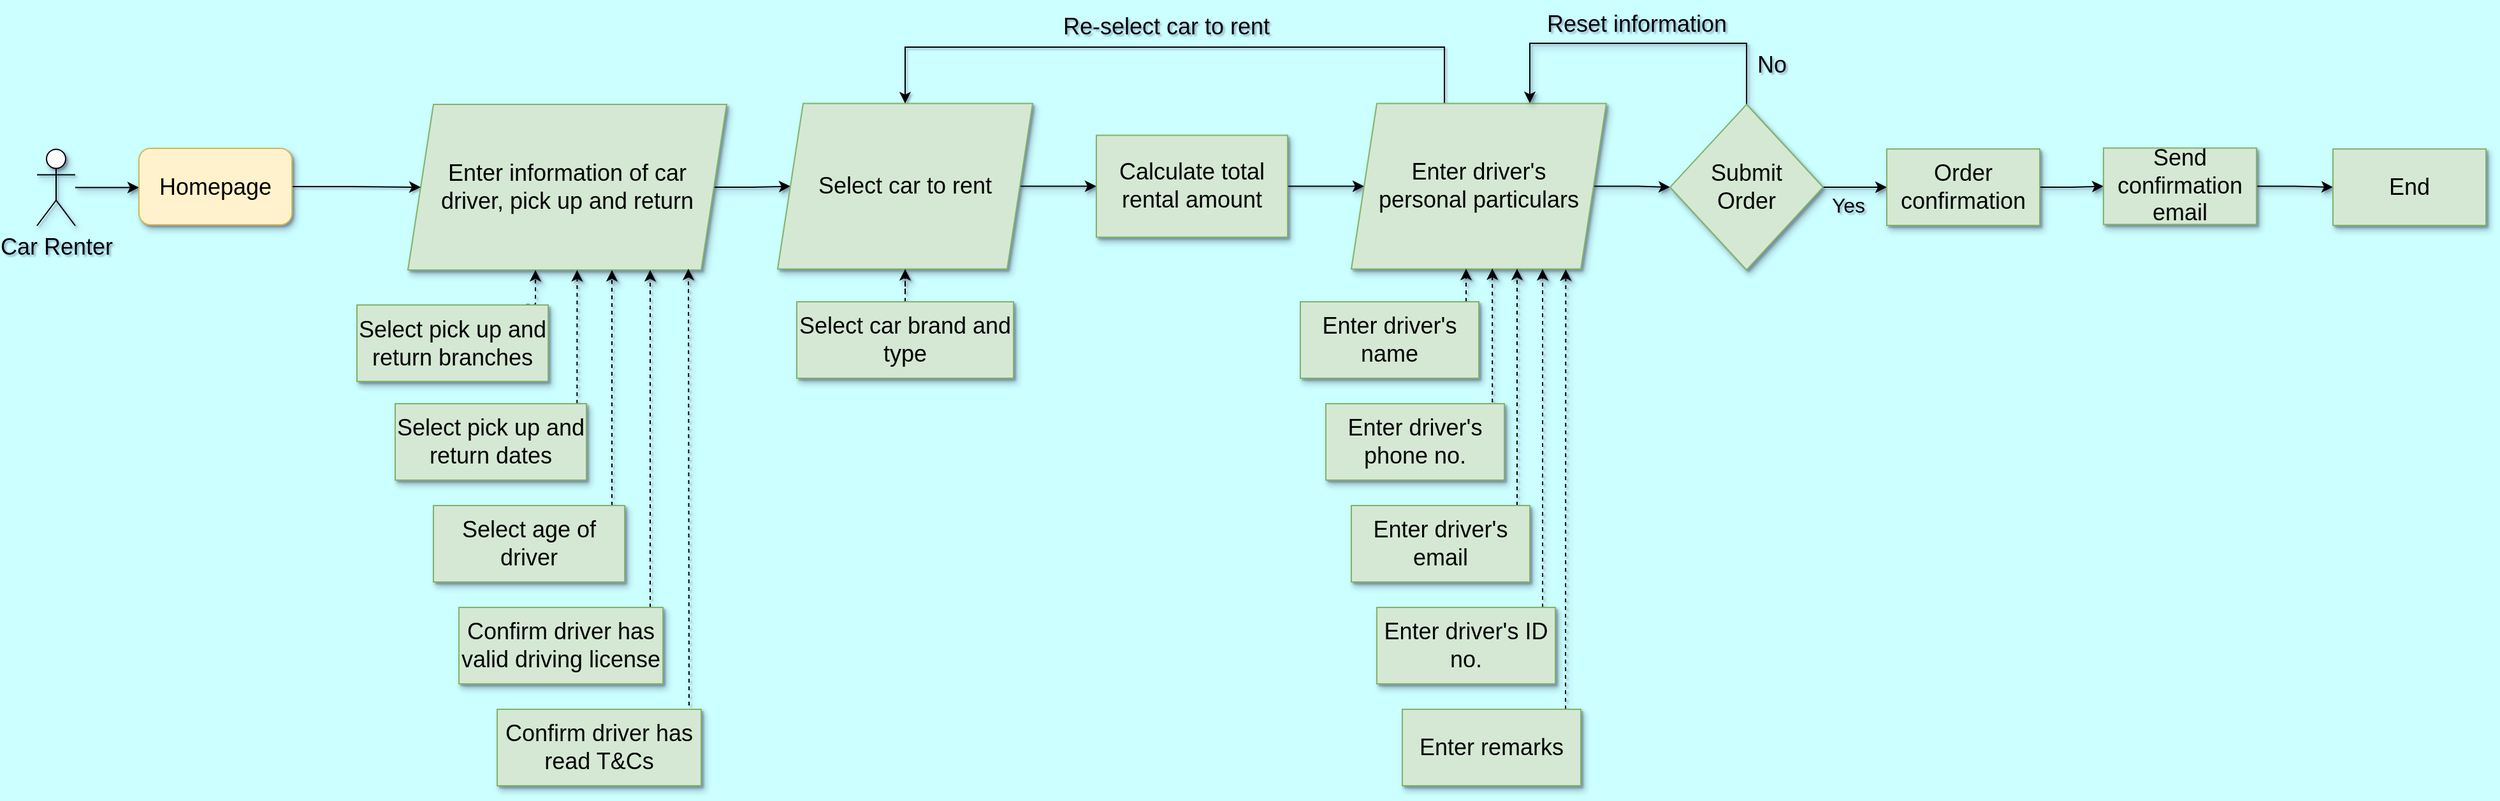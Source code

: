 <mxfile version="20.2.3" type="device"><diagram id="WsaAqYL5QrZh1MTs-457" name="Page-1"><mxGraphModel dx="6595" dy="2050" grid="0" gridSize="10" guides="1" tooltips="1" connect="1" arrows="1" fold="1" page="0" pageScale="1" pageWidth="2500" pageHeight="827" background="#CCFFFF" math="0" shadow="1"><root><mxCell id="0"/><mxCell id="1" parent="0"/><mxCell id="ePE7i9SFc8uEp5SALIoM-14" style="edgeStyle=orthogonalEdgeStyle;rounded=0;orthogonalLoop=1;jettySize=auto;html=1;entryX=0;entryY=0.5;entryDx=0;entryDy=0;fontSize=18;shadow=1;" parent="1" source="ePE7i9SFc8uEp5SALIoM-6" edge="1"><mxGeometry relative="1" as="geometry"><mxPoint x="-3651" y="-118.75" as="targetPoint"/></mxGeometry></mxCell><mxCell id="ePE7i9SFc8uEp5SALIoM-6" value="&lt;font style=&quot;font-size: 18px;&quot;&gt;Car Renter&lt;/font&gt;" style="shape=umlActor;verticalLabelPosition=bottom;verticalAlign=top;html=1;outlineConnect=0;rounded=0;shadow=1;" parent="1" vertex="1"><mxGeometry x="-3731" y="-148.75" width="30" height="60" as="geometry"/></mxCell><mxCell id="ePE7i9SFc8uEp5SALIoM-36" style="edgeStyle=orthogonalEdgeStyle;rounded=0;orthogonalLoop=1;jettySize=auto;html=1;fontSize=18;shadow=1;" parent="1" source="ePE7i9SFc8uEp5SALIoM-18" target="ePE7i9SFc8uEp5SALIoM-35" edge="1"><mxGeometry relative="1" as="geometry"/></mxCell><mxCell id="ePE7i9SFc8uEp5SALIoM-18" value="&lt;div&gt;Enter information of car&lt;/div&gt;&lt;div&gt;driver, pick up and return&lt;br&gt;&lt;/div&gt;" style="shape=parallelogram;perimeter=parallelogramPerimeter;whiteSpace=wrap;html=1;fixedSize=1;fontSize=18;fillColor=#d5e8d4;strokeColor=#82b366;rounded=0;shadow=1;" parent="1" vertex="1"><mxGeometry x="-3440" y="-184" width="250" height="130" as="geometry"/></mxCell><mxCell id="ePE7i9SFc8uEp5SALIoM-30" style="edgeStyle=orthogonalEdgeStyle;rounded=0;orthogonalLoop=1;jettySize=auto;html=1;dashed=1;fontSize=18;exitX=0.884;exitY=0.012;exitDx=0;exitDy=0;exitPerimeter=0;shadow=1;" parent="1" edge="1"><mxGeometry relative="1" as="geometry"><mxPoint x="-3340" y="-54" as="targetPoint"/><mxPoint x="-3347.4" y="-26.78" as="sourcePoint"/><Array as="points"><mxPoint x="-3340" y="-27"/><mxPoint x="-3340" y="-54"/></Array></mxGeometry></mxCell><mxCell id="ePE7i9SFc8uEp5SALIoM-21" value="Select pick up and return branches" style="rounded=0;whiteSpace=wrap;html=1;fontSize=18;fillColor=#d5e8d4;strokeColor=#82b366;shadow=1;" parent="1" vertex="1"><mxGeometry x="-3480" y="-26.5" width="150" height="60" as="geometry"/></mxCell><mxCell id="ePE7i9SFc8uEp5SALIoM-31" style="edgeStyle=orthogonalEdgeStyle;rounded=0;orthogonalLoop=1;jettySize=auto;html=1;dashed=1;fontSize=18;exitX=0.951;exitY=0.001;exitDx=0;exitDy=0;exitPerimeter=0;shadow=1;" parent="1" source="ePE7i9SFc8uEp5SALIoM-22" target="ePE7i9SFc8uEp5SALIoM-18" edge="1"><mxGeometry relative="1" as="geometry"><Array as="points"><mxPoint x="-3307" y="-29"/><mxPoint x="-3307" y="-29"/></Array></mxGeometry></mxCell><mxCell id="ePE7i9SFc8uEp5SALIoM-22" value="Select pick up and return dates" style="rounded=0;whiteSpace=wrap;html=1;fontSize=18;fillColor=#d5e8d4;strokeColor=#82b366;shadow=1;" parent="1" vertex="1"><mxGeometry x="-3450" y="51" width="150" height="60" as="geometry"/></mxCell><mxCell id="ePE7i9SFc8uEp5SALIoM-32" style="edgeStyle=orthogonalEdgeStyle;rounded=0;orthogonalLoop=1;jettySize=auto;html=1;dashed=1;fontSize=18;shadow=1;" parent="1" source="ePE7i9SFc8uEp5SALIoM-23" target="ePE7i9SFc8uEp5SALIoM-18" edge="1"><mxGeometry relative="1" as="geometry"><mxPoint x="-3270" y="-49" as="targetPoint"/><Array as="points"><mxPoint x="-3280" y="-19"/><mxPoint x="-3280" y="-19"/></Array></mxGeometry></mxCell><mxCell id="ePE7i9SFc8uEp5SALIoM-23" value="Select age of driver" style="rounded=0;whiteSpace=wrap;html=1;fontSize=18;fillColor=#d5e8d4;strokeColor=#82b366;shadow=1;" parent="1" vertex="1"><mxGeometry x="-3420" y="131" width="150" height="60" as="geometry"/></mxCell><mxCell id="ePE7i9SFc8uEp5SALIoM-33" style="edgeStyle=orthogonalEdgeStyle;rounded=0;orthogonalLoop=1;jettySize=auto;html=1;dashed=1;fontSize=18;shadow=1;" parent="1" source="ePE7i9SFc8uEp5SALIoM-24" target="ePE7i9SFc8uEp5SALIoM-18" edge="1"><mxGeometry relative="1" as="geometry"><mxPoint x="-3240" y="-59" as="targetPoint"/><Array as="points"><mxPoint x="-3250" y="-29"/><mxPoint x="-3250" y="-29"/></Array></mxGeometry></mxCell><mxCell id="ePE7i9SFc8uEp5SALIoM-24" value="Confirm driver has valid driving license" style="rounded=0;whiteSpace=wrap;html=1;fontSize=18;fillColor=#d5e8d4;strokeColor=#82b366;shadow=1;" parent="1" vertex="1"><mxGeometry x="-3400" y="211" width="160" height="60" as="geometry"/></mxCell><mxCell id="ePE7i9SFc8uEp5SALIoM-34" style="edgeStyle=orthogonalEdgeStyle;rounded=0;orthogonalLoop=1;jettySize=auto;html=1;dashed=1;fontSize=18;entryX=0.88;entryY=0.967;entryDx=0;entryDy=0;entryPerimeter=0;shadow=1;" parent="1" edge="1"><mxGeometry relative="1" as="geometry"><mxPoint x="-3220" y="-55.04" as="targetPoint"/><mxPoint x="-3290" y="295" as="sourcePoint"/><Array as="points"/></mxGeometry></mxCell><mxCell id="ePE7i9SFc8uEp5SALIoM-25" value="Confirm driver has read T&amp;amp;Cs" style="rounded=0;whiteSpace=wrap;html=1;fontSize=18;fillColor=#d5e8d4;strokeColor=#82b366;shadow=1;" parent="1" vertex="1"><mxGeometry x="-3370" y="291" width="160" height="60" as="geometry"/></mxCell><mxCell id="ePE7i9SFc8uEp5SALIoM-40" style="edgeStyle=orthogonalEdgeStyle;rounded=0;orthogonalLoop=1;jettySize=auto;html=1;entryX=0;entryY=0.5;entryDx=0;entryDy=0;fontSize=18;shadow=1;" parent="1" source="ePE7i9SFc8uEp5SALIoM-35" target="ePE7i9SFc8uEp5SALIoM-39" edge="1"><mxGeometry relative="1" as="geometry"/></mxCell><mxCell id="ePE7i9SFc8uEp5SALIoM-35" value="Select car to rent" style="shape=parallelogram;perimeter=parallelogramPerimeter;whiteSpace=wrap;html=1;fixedSize=1;fontSize=18;fillColor=#d5e8d4;strokeColor=#82b366;rounded=0;shadow=1;" parent="1" vertex="1"><mxGeometry x="-3150" y="-184.75" width="200" height="130" as="geometry"/></mxCell><mxCell id="ePE7i9SFc8uEp5SALIoM-38" value="" style="edgeStyle=orthogonalEdgeStyle;rounded=0;orthogonalLoop=1;jettySize=auto;html=1;fontSize=18;dashed=1;shadow=1;" parent="1" source="ePE7i9SFc8uEp5SALIoM-37" target="ePE7i9SFc8uEp5SALIoM-35" edge="1"><mxGeometry relative="1" as="geometry"/></mxCell><mxCell id="ePE7i9SFc8uEp5SALIoM-37" value="Select car brand and type" style="rounded=0;whiteSpace=wrap;html=1;fontSize=18;fillColor=#d5e8d4;strokeColor=#82b366;shadow=1;" parent="1" vertex="1"><mxGeometry x="-3135" y="-29" width="170" height="60" as="geometry"/></mxCell><mxCell id="ePE7i9SFc8uEp5SALIoM-43" style="edgeStyle=orthogonalEdgeStyle;rounded=0;orthogonalLoop=1;jettySize=auto;html=1;entryX=0;entryY=0.5;entryDx=0;entryDy=0;fontSize=18;shadow=1;" parent="1" source="ePE7i9SFc8uEp5SALIoM-39" target="ePE7i9SFc8uEp5SALIoM-42" edge="1"><mxGeometry relative="1" as="geometry"/></mxCell><mxCell id="ePE7i9SFc8uEp5SALIoM-39" value="Calculate total rental amount" style="rounded=0;whiteSpace=wrap;html=1;fontSize=18;fillColor=#d5e8d4;strokeColor=#82b366;shadow=1;" parent="1" vertex="1"><mxGeometry x="-2900" y="-159.75" width="150" height="80" as="geometry"/></mxCell><mxCell id="ePE7i9SFc8uEp5SALIoM-49" style="edgeStyle=orthogonalEdgeStyle;rounded=0;orthogonalLoop=1;jettySize=auto;html=1;entryX=0;entryY=0.5;entryDx=0;entryDy=0;fontSize=18;shadow=1;" parent="1" source="ePE7i9SFc8uEp5SALIoM-42" target="ePE7i9SFc8uEp5SALIoM-48" edge="1"><mxGeometry relative="1" as="geometry"/></mxCell><mxCell id="WUmvGGUVYZybde3wajhA-2" style="edgeStyle=orthogonalEdgeStyle;rounded=0;orthogonalLoop=1;jettySize=auto;html=1;entryX=0.5;entryY=0;entryDx=0;entryDy=0;fontSize=18;exitX=0.365;exitY=0.006;exitDx=0;exitDy=0;exitPerimeter=0;" edge="1" parent="1" source="ePE7i9SFc8uEp5SALIoM-42" target="ePE7i9SFc8uEp5SALIoM-35"><mxGeometry relative="1" as="geometry"><Array as="points"><mxPoint x="-2627" y="-229"/><mxPoint x="-3050" y="-229"/></Array></mxGeometry></mxCell><mxCell id="ePE7i9SFc8uEp5SALIoM-42" value="&lt;div&gt;Enter driver's&lt;/div&gt;&lt;div&gt;personal particulars&lt;br&gt;&lt;/div&gt;" style="shape=parallelogram;perimeter=parallelogramPerimeter;whiteSpace=wrap;html=1;fixedSize=1;fontSize=18;fillColor=#d5e8d4;strokeColor=#82b366;rounded=0;shadow=1;" parent="1" vertex="1"><mxGeometry x="-2700" y="-184.75" width="200" height="130" as="geometry"/></mxCell><mxCell id="ePE7i9SFc8uEp5SALIoM-47" style="edgeStyle=orthogonalEdgeStyle;rounded=0;orthogonalLoop=1;jettySize=auto;html=1;dashed=1;fontSize=18;shadow=1;" parent="1" source="ePE7i9SFc8uEp5SALIoM-44" edge="1"><mxGeometry relative="1" as="geometry"><mxPoint x="-2610" y="-55" as="targetPoint"/><Array as="points"><mxPoint x="-2610" y="-55"/></Array></mxGeometry></mxCell><mxCell id="ePE7i9SFc8uEp5SALIoM-44" value="Enter driver's name" style="rounded=0;whiteSpace=wrap;html=1;fontSize=18;fillColor=#d5e8d4;strokeColor=#82b366;shadow=1;" parent="1" vertex="1"><mxGeometry x="-2740" y="-29" width="140" height="60" as="geometry"/></mxCell><mxCell id="ePE7i9SFc8uEp5SALIoM-50" style="edgeStyle=orthogonalEdgeStyle;rounded=0;orthogonalLoop=1;jettySize=auto;html=1;fontSize=18;shadow=1;" parent="1" source="ePE7i9SFc8uEp5SALIoM-48" edge="1"><mxGeometry relative="1" as="geometry"><Array as="points"><mxPoint x="-2390" y="-232"/><mxPoint x="-2560" y="-232"/></Array><mxPoint x="-2560" y="-185" as="targetPoint"/></mxGeometry></mxCell><mxCell id="ePE7i9SFc8uEp5SALIoM-53" style="edgeStyle=orthogonalEdgeStyle;rounded=0;orthogonalLoop=1;jettySize=auto;html=1;entryX=0;entryY=0.5;entryDx=0;entryDy=0;fontSize=18;shadow=1;" parent="1" source="ePE7i9SFc8uEp5SALIoM-48" target="ePE7i9SFc8uEp5SALIoM-52" edge="1"><mxGeometry relative="1" as="geometry"/></mxCell><mxCell id="ePE7i9SFc8uEp5SALIoM-48" value="&lt;div&gt;Submit&lt;/div&gt;&lt;div&gt;Order&lt;br&gt;&lt;/div&gt;" style="rhombus;whiteSpace=wrap;html=1;fontSize=18;fillColor=#d5e8d4;strokeColor=#82b366;rounded=0;shadow=1;" parent="1" vertex="1"><mxGeometry x="-2450" y="-184" width="120" height="130" as="geometry"/></mxCell><mxCell id="ePE7i9SFc8uEp5SALIoM-51" value="Reset information" style="text;html=1;strokeColor=none;fillColor=none;align=center;verticalAlign=middle;whiteSpace=wrap;rounded=0;fontSize=18;shadow=1;" parent="1" vertex="1"><mxGeometry x="-2563" y="-262" width="174" height="30" as="geometry"/></mxCell><mxCell id="ePE7i9SFc8uEp5SALIoM-55" style="edgeStyle=orthogonalEdgeStyle;rounded=0;orthogonalLoop=1;jettySize=auto;html=1;entryX=0;entryY=0.5;entryDx=0;entryDy=0;fontSize=18;shadow=1;" parent="1" source="ePE7i9SFc8uEp5SALIoM-52" target="ePE7i9SFc8uEp5SALIoM-54" edge="1"><mxGeometry relative="1" as="geometry"/></mxCell><mxCell id="ePE7i9SFc8uEp5SALIoM-52" value="Order confirmation" style="rounded=0;whiteSpace=wrap;html=1;fontSize=18;fillColor=#d5e8d4;strokeColor=#82b366;shadow=1;" parent="1" vertex="1"><mxGeometry x="-2280" y="-149" width="120" height="60" as="geometry"/></mxCell><mxCell id="ePE7i9SFc8uEp5SALIoM-57" style="edgeStyle=orthogonalEdgeStyle;rounded=0;orthogonalLoop=1;jettySize=auto;html=1;entryX=0;entryY=0.5;entryDx=0;entryDy=0;fontSize=18;shadow=1;" parent="1" source="ePE7i9SFc8uEp5SALIoM-54" target="ePE7i9SFc8uEp5SALIoM-56" edge="1"><mxGeometry relative="1" as="geometry"/></mxCell><mxCell id="ePE7i9SFc8uEp5SALIoM-54" value="Send confirmation email" style="rounded=0;whiteSpace=wrap;html=1;fontSize=18;fillColor=#d5e8d4;strokeColor=#82b366;shadow=1;" parent="1" vertex="1"><mxGeometry x="-2110" y="-149.75" width="120" height="60" as="geometry"/></mxCell><mxCell id="ePE7i9SFc8uEp5SALIoM-56" value="End" style="rounded=0;whiteSpace=wrap;html=1;fontSize=18;fillColor=#d5e8d4;strokeColor=#82b366;shadow=1;" parent="1" vertex="1"><mxGeometry x="-1930" y="-149" width="120" height="60" as="geometry"/></mxCell><mxCell id="ePE7i9SFc8uEp5SALIoM-67" value="Yes" style="text;html=1;strokeColor=none;fillColor=none;align=center;verticalAlign=middle;whiteSpace=wrap;rounded=0;fontSize=16;shadow=1;" parent="1" vertex="1"><mxGeometry x="-2340" y="-119.75" width="60" height="30" as="geometry"/></mxCell><mxCell id="ePE7i9SFc8uEp5SALIoM-81" style="edgeStyle=orthogonalEdgeStyle;rounded=0;orthogonalLoop=1;jettySize=auto;html=1;fontSize=12;startArrow=none;startFill=0;endArrow=classic;endFill=1;dashed=1;entryX=0.553;entryY=1.012;entryDx=0;entryDy=0;entryPerimeter=0;exitX=0.933;exitY=-0.017;exitDx=0;exitDy=0;exitPerimeter=0;shadow=1;" parent="1" source="ePE7i9SFc8uEp5SALIoM-74" edge="1"><mxGeometry relative="1" as="geometry"><mxPoint x="-2580.0" y="49" as="sourcePoint"/><mxPoint x="-2589.4" y="-55.19" as="targetPoint"/><Array as="points"/></mxGeometry></mxCell><mxCell id="ePE7i9SFc8uEp5SALIoM-74" value="Enter driver's phone no." style="rounded=0;whiteSpace=wrap;html=1;fontSize=18;fillColor=#d5e8d4;strokeColor=#82b366;shadow=1;" parent="1" vertex="1"><mxGeometry x="-2720" y="51" width="140" height="60" as="geometry"/></mxCell><mxCell id="ePE7i9SFc8uEp5SALIoM-83" style="edgeStyle=orthogonalEdgeStyle;rounded=0;orthogonalLoop=1;jettySize=auto;html=1;entryX=0.65;entryY=0.998;entryDx=0;entryDy=0;entryPerimeter=0;dashed=1;fontSize=12;startArrow=none;startFill=0;endArrow=classic;endFill=1;shadow=1;" parent="1" source="ePE7i9SFc8uEp5SALIoM-75" target="ePE7i9SFc8uEp5SALIoM-42" edge="1"><mxGeometry relative="1" as="geometry"><Array as="points"><mxPoint x="-2570" y="110"/><mxPoint x="-2570" y="110"/></Array></mxGeometry></mxCell><mxCell id="ePE7i9SFc8uEp5SALIoM-75" value="Enter driver's email" style="rounded=0;whiteSpace=wrap;html=1;fontSize=18;fillColor=#d5e8d4;strokeColor=#82b366;shadow=1;" parent="1" vertex="1"><mxGeometry x="-2700" y="131" width="140" height="60" as="geometry"/></mxCell><mxCell id="ePE7i9SFc8uEp5SALIoM-84" style="edgeStyle=orthogonalEdgeStyle;rounded=0;orthogonalLoop=1;jettySize=auto;html=1;entryX=0.75;entryY=1;entryDx=0;entryDy=0;dashed=1;fontSize=12;startArrow=none;startFill=0;endArrow=classic;endFill=1;shadow=1;" parent="1" source="ePE7i9SFc8uEp5SALIoM-76" target="ePE7i9SFc8uEp5SALIoM-42" edge="1"><mxGeometry relative="1" as="geometry"><Array as="points"><mxPoint x="-2550" y="190"/><mxPoint x="-2550" y="190"/></Array></mxGeometry></mxCell><mxCell id="ePE7i9SFc8uEp5SALIoM-76" value="Enter driver's ID no." style="rounded=0;whiteSpace=wrap;html=1;fontSize=18;fillColor=#d5e8d4;strokeColor=#82b366;shadow=1;" parent="1" vertex="1"><mxGeometry x="-2680" y="211" width="140" height="60" as="geometry"/></mxCell><mxCell id="ePE7i9SFc8uEp5SALIoM-85" style="edgeStyle=orthogonalEdgeStyle;rounded=0;orthogonalLoop=1;jettySize=auto;html=1;entryX=0.841;entryY=1.002;entryDx=0;entryDy=0;entryPerimeter=0;dashed=1;fontSize=12;startArrow=none;startFill=0;endArrow=classic;endFill=1;shadow=1;" parent="1" source="ePE7i9SFc8uEp5SALIoM-77" target="ePE7i9SFc8uEp5SALIoM-42" edge="1"><mxGeometry relative="1" as="geometry"><Array as="points"><mxPoint x="-2532" y="250"/><mxPoint x="-2532" y="250"/></Array></mxGeometry></mxCell><mxCell id="ePE7i9SFc8uEp5SALIoM-77" value="Enter remarks" style="rounded=0;whiteSpace=wrap;html=1;fontSize=18;fillColor=#d5e8d4;strokeColor=#82b366;shadow=1;" parent="1" vertex="1"><mxGeometry x="-2660" y="291" width="140" height="60" as="geometry"/></mxCell><mxCell id="J8bGm-42cG6A9V-dw6by-2" value="Re-select car to rent" style="text;html=1;strokeColor=none;fillColor=none;align=center;verticalAlign=middle;whiteSpace=wrap;rounded=0;fontSize=18;shadow=1;" parent="1" vertex="1"><mxGeometry x="-2940" y="-260" width="190" height="30" as="geometry"/></mxCell><mxCell id="J8bGm-42cG6A9V-dw6by-3" value="No" style="text;html=1;strokeColor=none;fillColor=none;align=center;verticalAlign=middle;whiteSpace=wrap;rounded=0;fontSize=18;shadow=1;" parent="1" vertex="1"><mxGeometry x="-2400" y="-230" width="60" height="30" as="geometry"/></mxCell><mxCell id="WUmvGGUVYZybde3wajhA-5" style="edgeStyle=orthogonalEdgeStyle;rounded=0;orthogonalLoop=1;jettySize=auto;html=1;fontSize=18;" edge="1" parent="1" source="J8bGm-42cG6A9V-dw6by-7" target="ePE7i9SFc8uEp5SALIoM-18"><mxGeometry relative="1" as="geometry"/></mxCell><mxCell id="J8bGm-42cG6A9V-dw6by-7" value="Homepage" style="rounded=1;whiteSpace=wrap;html=1;fontSize=18;fillColor=#fff2cc;strokeColor=#d6b656;shadow=1;" parent="1" vertex="1"><mxGeometry x="-3651" y="-149.5" width="120" height="60" as="geometry"/></mxCell></root></mxGraphModel></diagram></mxfile>